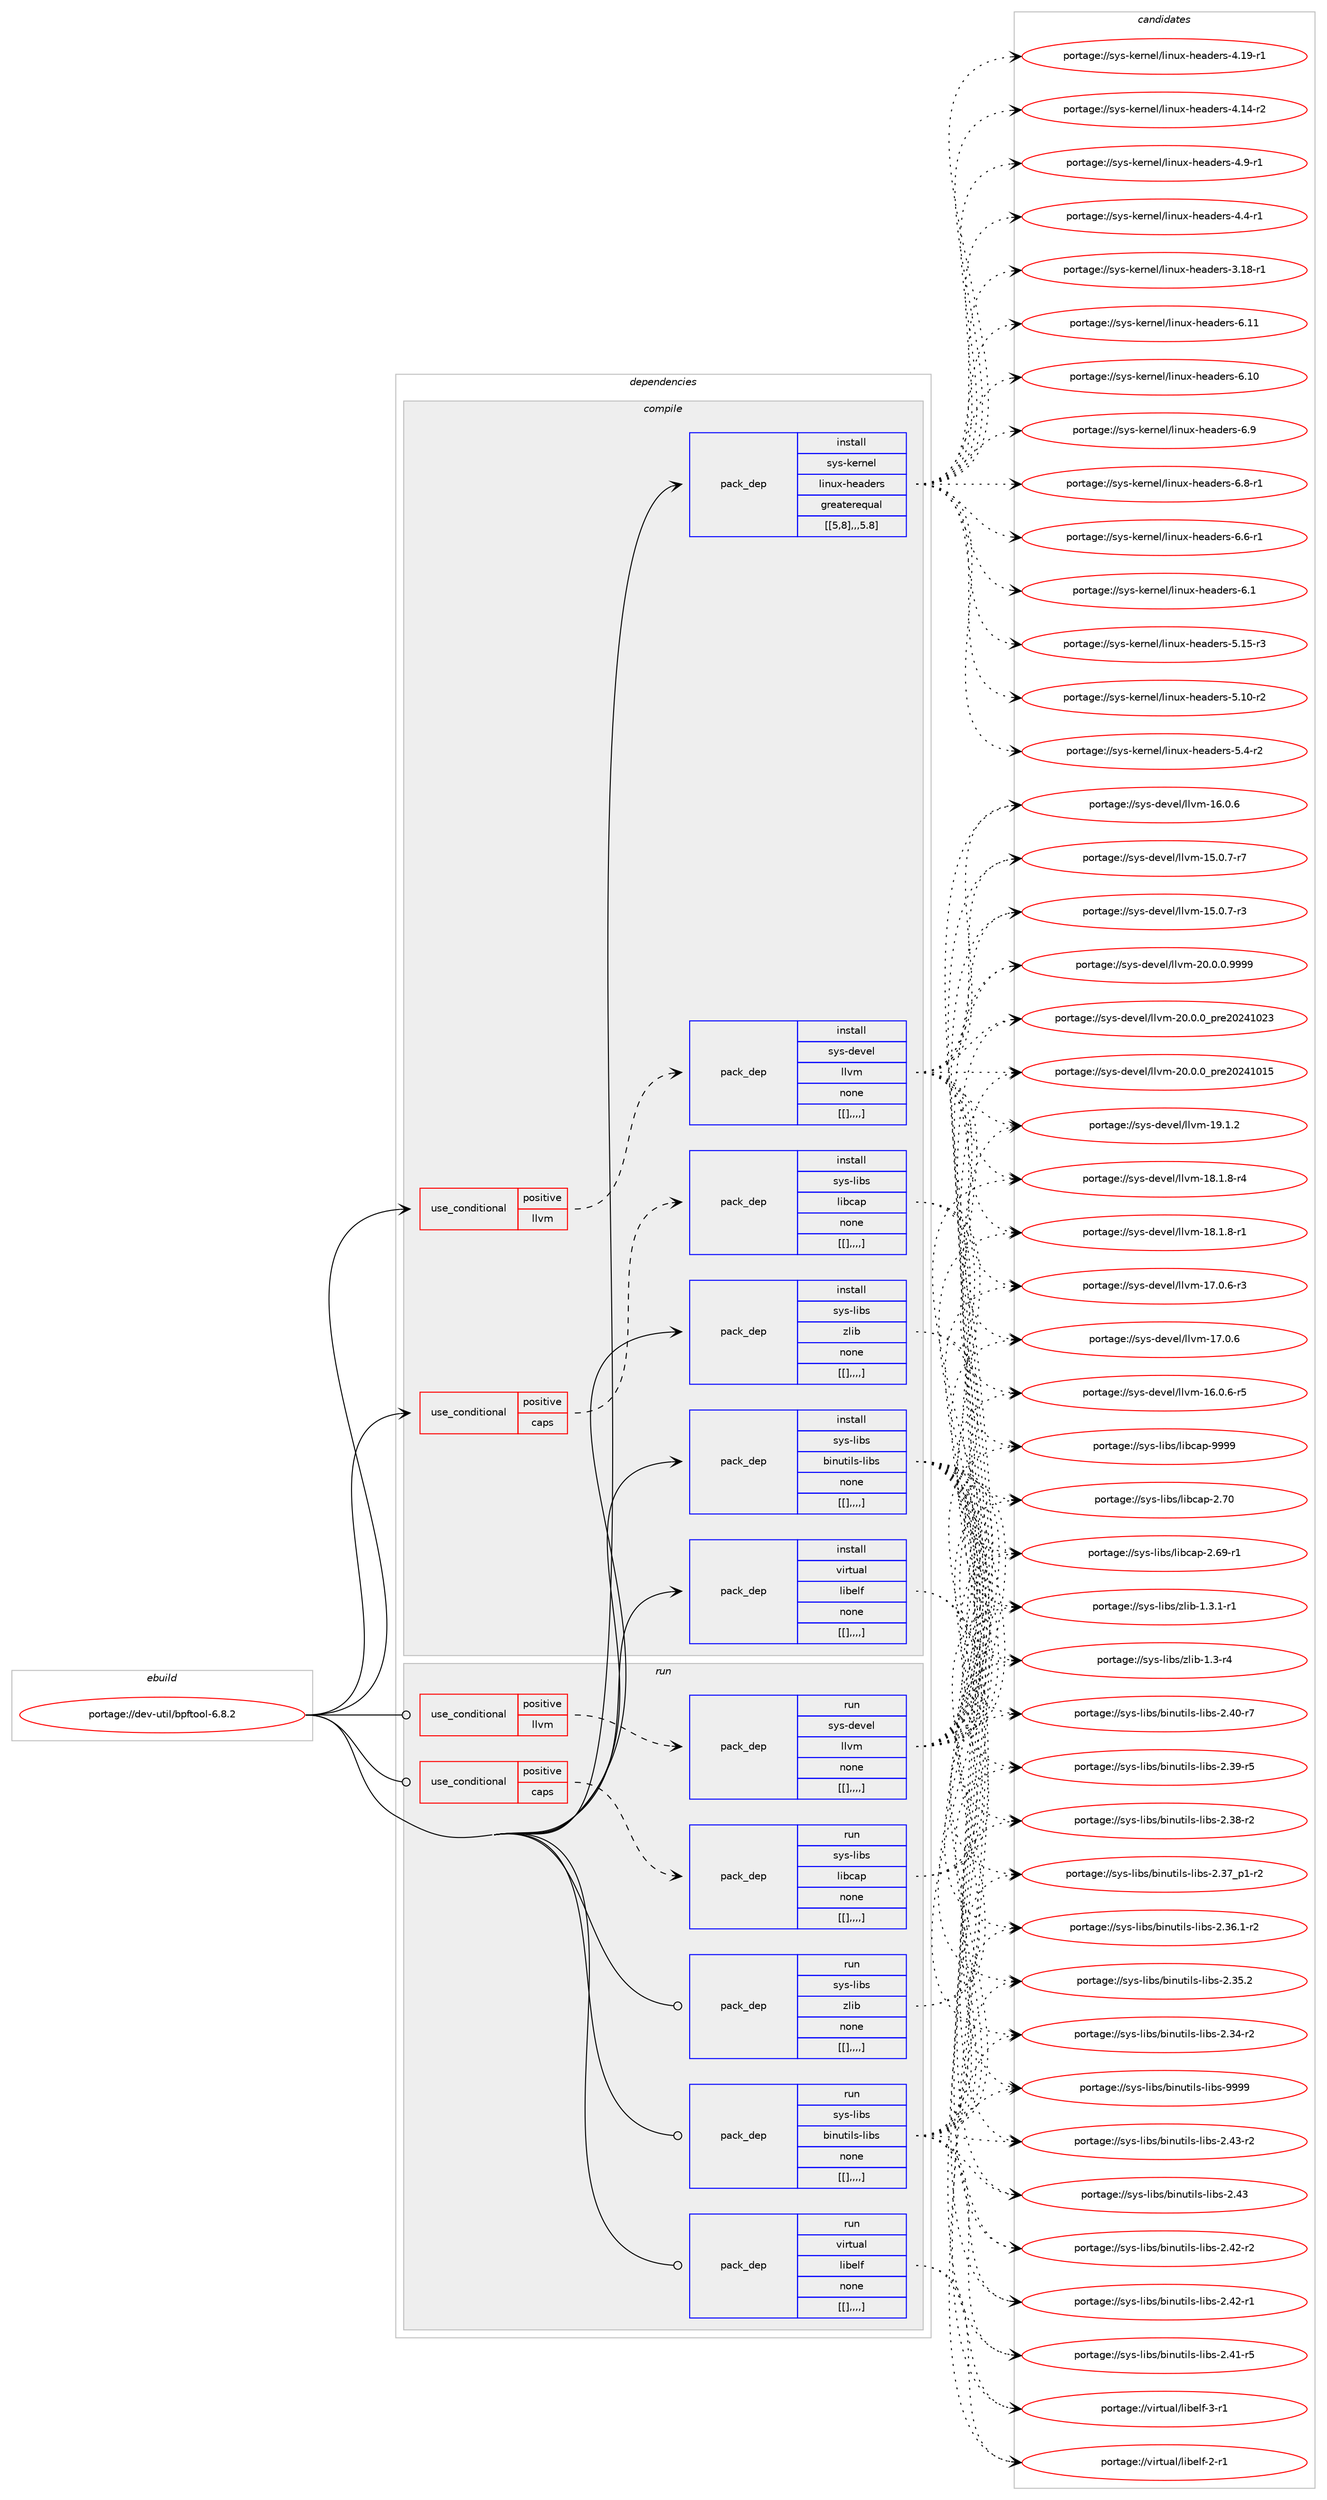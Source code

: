 digraph prolog {

# *************
# Graph options
# *************

newrank=true;
concentrate=true;
compound=true;
graph [rankdir=LR,fontname=Helvetica,fontsize=10,ranksep=1.5];#, ranksep=2.5, nodesep=0.2];
edge  [arrowhead=vee];
node  [fontname=Helvetica,fontsize=10];

# **********
# The ebuild
# **********

subgraph cluster_leftcol {
color=gray;
label=<<i>ebuild</i>>;
id [label="portage://dev-util/bpftool-6.8.2", color=red, width=4, href="../dev-util/bpftool-6.8.2.svg"];
}

# ****************
# The dependencies
# ****************

subgraph cluster_midcol {
color=gray;
label=<<i>dependencies</i>>;
subgraph cluster_compile {
fillcolor="#eeeeee";
style=filled;
label=<<i>compile</i>>;
subgraph cond64146 {
dependency223452 [label=<<TABLE BORDER="0" CELLBORDER="1" CELLSPACING="0" CELLPADDING="4"><TR><TD ROWSPAN="3" CELLPADDING="10">use_conditional</TD></TR><TR><TD>positive</TD></TR><TR><TD>caps</TD></TR></TABLE>>, shape=none, color=red];
subgraph pack157796 {
dependency223460 [label=<<TABLE BORDER="0" CELLBORDER="1" CELLSPACING="0" CELLPADDING="4" WIDTH="220"><TR><TD ROWSPAN="6" CELLPADDING="30">pack_dep</TD></TR><TR><TD WIDTH="110">install</TD></TR><TR><TD>sys-libs</TD></TR><TR><TD>libcap</TD></TR><TR><TD>none</TD></TR><TR><TD>[[],,,,]</TD></TR></TABLE>>, shape=none, color=blue];
}
dependency223452:e -> dependency223460:w [weight=20,style="dashed",arrowhead="vee"];
}
id:e -> dependency223452:w [weight=20,style="solid",arrowhead="vee"];
subgraph cond64152 {
dependency223466 [label=<<TABLE BORDER="0" CELLBORDER="1" CELLSPACING="0" CELLPADDING="4"><TR><TD ROWSPAN="3" CELLPADDING="10">use_conditional</TD></TR><TR><TD>positive</TD></TR><TR><TD>llvm</TD></TR></TABLE>>, shape=none, color=red];
subgraph pack157809 {
dependency223471 [label=<<TABLE BORDER="0" CELLBORDER="1" CELLSPACING="0" CELLPADDING="4" WIDTH="220"><TR><TD ROWSPAN="6" CELLPADDING="30">pack_dep</TD></TR><TR><TD WIDTH="110">install</TD></TR><TR><TD>sys-devel</TD></TR><TR><TD>llvm</TD></TR><TR><TD>none</TD></TR><TR><TD>[[],,,,]</TD></TR></TABLE>>, shape=none, color=blue];
}
dependency223466:e -> dependency223471:w [weight=20,style="dashed",arrowhead="vee"];
}
id:e -> dependency223466:w [weight=20,style="solid",arrowhead="vee"];
subgraph pack157818 {
dependency223481 [label=<<TABLE BORDER="0" CELLBORDER="1" CELLSPACING="0" CELLPADDING="4" WIDTH="220"><TR><TD ROWSPAN="6" CELLPADDING="30">pack_dep</TD></TR><TR><TD WIDTH="110">install</TD></TR><TR><TD>sys-kernel</TD></TR><TR><TD>linux-headers</TD></TR><TR><TD>greaterequal</TD></TR><TR><TD>[[5,8],,,5.8]</TD></TR></TABLE>>, shape=none, color=blue];
}
id:e -> dependency223481:w [weight=20,style="solid",arrowhead="vee"];
subgraph pack157821 {
dependency223486 [label=<<TABLE BORDER="0" CELLBORDER="1" CELLSPACING="0" CELLPADDING="4" WIDTH="220"><TR><TD ROWSPAN="6" CELLPADDING="30">pack_dep</TD></TR><TR><TD WIDTH="110">install</TD></TR><TR><TD>sys-libs</TD></TR><TR><TD>binutils-libs</TD></TR><TR><TD>none</TD></TR><TR><TD>[[],,,,]</TD></TR></TABLE>>, shape=none, color=blue];
}
id:e -> dependency223486:w [weight=20,style="solid",arrowhead="vee"];
subgraph pack157825 {
dependency223490 [label=<<TABLE BORDER="0" CELLBORDER="1" CELLSPACING="0" CELLPADDING="4" WIDTH="220"><TR><TD ROWSPAN="6" CELLPADDING="30">pack_dep</TD></TR><TR><TD WIDTH="110">install</TD></TR><TR><TD>sys-libs</TD></TR><TR><TD>zlib</TD></TR><TR><TD>none</TD></TR><TR><TD>[[],,,,]</TD></TR></TABLE>>, shape=none, color=blue];
}
id:e -> dependency223490:w [weight=20,style="solid",arrowhead="vee"];
subgraph pack157831 {
dependency223495 [label=<<TABLE BORDER="0" CELLBORDER="1" CELLSPACING="0" CELLPADDING="4" WIDTH="220"><TR><TD ROWSPAN="6" CELLPADDING="30">pack_dep</TD></TR><TR><TD WIDTH="110">install</TD></TR><TR><TD>virtual</TD></TR><TR><TD>libelf</TD></TR><TR><TD>none</TD></TR><TR><TD>[[],,,,]</TD></TR></TABLE>>, shape=none, color=blue];
}
id:e -> dependency223495:w [weight=20,style="solid",arrowhead="vee"];
}
subgraph cluster_compileandrun {
fillcolor="#eeeeee";
style=filled;
label=<<i>compile and run</i>>;
}
subgraph cluster_run {
fillcolor="#eeeeee";
style=filled;
label=<<i>run</i>>;
subgraph cond64159 {
dependency223503 [label=<<TABLE BORDER="0" CELLBORDER="1" CELLSPACING="0" CELLPADDING="4"><TR><TD ROWSPAN="3" CELLPADDING="10">use_conditional</TD></TR><TR><TD>positive</TD></TR><TR><TD>caps</TD></TR></TABLE>>, shape=none, color=red];
subgraph pack157837 {
dependency223510 [label=<<TABLE BORDER="0" CELLBORDER="1" CELLSPACING="0" CELLPADDING="4" WIDTH="220"><TR><TD ROWSPAN="6" CELLPADDING="30">pack_dep</TD></TR><TR><TD WIDTH="110">run</TD></TR><TR><TD>sys-libs</TD></TR><TR><TD>libcap</TD></TR><TR><TD>none</TD></TR><TR><TD>[[],,,,]</TD></TR></TABLE>>, shape=none, color=blue];
}
dependency223503:e -> dependency223510:w [weight=20,style="dashed",arrowhead="vee"];
}
id:e -> dependency223503:w [weight=20,style="solid",arrowhead="odot"];
subgraph cond64162 {
dependency223522 [label=<<TABLE BORDER="0" CELLBORDER="1" CELLSPACING="0" CELLPADDING="4"><TR><TD ROWSPAN="3" CELLPADDING="10">use_conditional</TD></TR><TR><TD>positive</TD></TR><TR><TD>llvm</TD></TR></TABLE>>, shape=none, color=red];
subgraph pack157852 {
dependency223527 [label=<<TABLE BORDER="0" CELLBORDER="1" CELLSPACING="0" CELLPADDING="4" WIDTH="220"><TR><TD ROWSPAN="6" CELLPADDING="30">pack_dep</TD></TR><TR><TD WIDTH="110">run</TD></TR><TR><TD>sys-devel</TD></TR><TR><TD>llvm</TD></TR><TR><TD>none</TD></TR><TR><TD>[[],,,,]</TD></TR></TABLE>>, shape=none, color=blue];
}
dependency223522:e -> dependency223527:w [weight=20,style="dashed",arrowhead="vee"];
}
id:e -> dependency223522:w [weight=20,style="solid",arrowhead="odot"];
subgraph pack157862 {
dependency223541 [label=<<TABLE BORDER="0" CELLBORDER="1" CELLSPACING="0" CELLPADDING="4" WIDTH="220"><TR><TD ROWSPAN="6" CELLPADDING="30">pack_dep</TD></TR><TR><TD WIDTH="110">run</TD></TR><TR><TD>sys-libs</TD></TR><TR><TD>binutils-libs</TD></TR><TR><TD>none</TD></TR><TR><TD>[[],,,,]</TD></TR></TABLE>>, shape=none, color=blue];
}
id:e -> dependency223541:w [weight=20,style="solid",arrowhead="odot"];
subgraph pack157868 {
dependency223550 [label=<<TABLE BORDER="0" CELLBORDER="1" CELLSPACING="0" CELLPADDING="4" WIDTH="220"><TR><TD ROWSPAN="6" CELLPADDING="30">pack_dep</TD></TR><TR><TD WIDTH="110">run</TD></TR><TR><TD>sys-libs</TD></TR><TR><TD>zlib</TD></TR><TR><TD>none</TD></TR><TR><TD>[[],,,,]</TD></TR></TABLE>>, shape=none, color=blue];
}
id:e -> dependency223550:w [weight=20,style="solid",arrowhead="odot"];
subgraph pack157872 {
dependency223559 [label=<<TABLE BORDER="0" CELLBORDER="1" CELLSPACING="0" CELLPADDING="4" WIDTH="220"><TR><TD ROWSPAN="6" CELLPADDING="30">pack_dep</TD></TR><TR><TD WIDTH="110">run</TD></TR><TR><TD>virtual</TD></TR><TR><TD>libelf</TD></TR><TR><TD>none</TD></TR><TR><TD>[[],,,,]</TD></TR></TABLE>>, shape=none, color=blue];
}
id:e -> dependency223559:w [weight=20,style="solid",arrowhead="odot"];
}
}

# **************
# The candidates
# **************

subgraph cluster_choices {
rank=same;
color=gray;
label=<<i>candidates</i>>;

subgraph choice157724 {
color=black;
nodesep=1;
choice1151211154510810598115471081059899971124557575757 [label="portage://sys-libs/libcap-9999", color=red, width=4,href="../sys-libs/libcap-9999.svg"];
choice1151211154510810598115471081059899971124550465548 [label="portage://sys-libs/libcap-2.70", color=red, width=4,href="../sys-libs/libcap-2.70.svg"];
choice11512111545108105981154710810598999711245504654574511449 [label="portage://sys-libs/libcap-2.69-r1", color=red, width=4,href="../sys-libs/libcap-2.69-r1.svg"];
dependency223460:e -> choice1151211154510810598115471081059899971124557575757:w [style=dotted,weight="100"];
dependency223460:e -> choice1151211154510810598115471081059899971124550465548:w [style=dotted,weight="100"];
dependency223460:e -> choice11512111545108105981154710810598999711245504654574511449:w [style=dotted,weight="100"];
}
subgraph choice157728 {
color=black;
nodesep=1;
choice1151211154510010111810110847108108118109455048464846484657575757 [label="portage://sys-devel/llvm-20.0.0.9999", color=red, width=4,href="../sys-devel/llvm-20.0.0.9999.svg"];
choice115121115451001011181011084710810811810945504846484648951121141015048505249485051 [label="portage://sys-devel/llvm-20.0.0_pre20241023", color=red, width=4,href="../sys-devel/llvm-20.0.0_pre20241023.svg"];
choice115121115451001011181011084710810811810945504846484648951121141015048505249484953 [label="portage://sys-devel/llvm-20.0.0_pre20241015", color=red, width=4,href="../sys-devel/llvm-20.0.0_pre20241015.svg"];
choice115121115451001011181011084710810811810945495746494650 [label="portage://sys-devel/llvm-19.1.2", color=red, width=4,href="../sys-devel/llvm-19.1.2.svg"];
choice1151211154510010111810110847108108118109454956464946564511452 [label="portage://sys-devel/llvm-18.1.8-r4", color=red, width=4,href="../sys-devel/llvm-18.1.8-r4.svg"];
choice1151211154510010111810110847108108118109454956464946564511449 [label="portage://sys-devel/llvm-18.1.8-r1", color=red, width=4,href="../sys-devel/llvm-18.1.8-r1.svg"];
choice1151211154510010111810110847108108118109454955464846544511451 [label="portage://sys-devel/llvm-17.0.6-r3", color=red, width=4,href="../sys-devel/llvm-17.0.6-r3.svg"];
choice115121115451001011181011084710810811810945495546484654 [label="portage://sys-devel/llvm-17.0.6", color=red, width=4,href="../sys-devel/llvm-17.0.6.svg"];
choice1151211154510010111810110847108108118109454954464846544511453 [label="portage://sys-devel/llvm-16.0.6-r5", color=red, width=4,href="../sys-devel/llvm-16.0.6-r5.svg"];
choice115121115451001011181011084710810811810945495446484654 [label="portage://sys-devel/llvm-16.0.6", color=red, width=4,href="../sys-devel/llvm-16.0.6.svg"];
choice1151211154510010111810110847108108118109454953464846554511455 [label="portage://sys-devel/llvm-15.0.7-r7", color=red, width=4,href="../sys-devel/llvm-15.0.7-r7.svg"];
choice1151211154510010111810110847108108118109454953464846554511451 [label="portage://sys-devel/llvm-15.0.7-r3", color=red, width=4,href="../sys-devel/llvm-15.0.7-r3.svg"];
dependency223471:e -> choice1151211154510010111810110847108108118109455048464846484657575757:w [style=dotted,weight="100"];
dependency223471:e -> choice115121115451001011181011084710810811810945504846484648951121141015048505249485051:w [style=dotted,weight="100"];
dependency223471:e -> choice115121115451001011181011084710810811810945504846484648951121141015048505249484953:w [style=dotted,weight="100"];
dependency223471:e -> choice115121115451001011181011084710810811810945495746494650:w [style=dotted,weight="100"];
dependency223471:e -> choice1151211154510010111810110847108108118109454956464946564511452:w [style=dotted,weight="100"];
dependency223471:e -> choice1151211154510010111810110847108108118109454956464946564511449:w [style=dotted,weight="100"];
dependency223471:e -> choice1151211154510010111810110847108108118109454955464846544511451:w [style=dotted,weight="100"];
dependency223471:e -> choice115121115451001011181011084710810811810945495546484654:w [style=dotted,weight="100"];
dependency223471:e -> choice1151211154510010111810110847108108118109454954464846544511453:w [style=dotted,weight="100"];
dependency223471:e -> choice115121115451001011181011084710810811810945495446484654:w [style=dotted,weight="100"];
dependency223471:e -> choice1151211154510010111810110847108108118109454953464846554511455:w [style=dotted,weight="100"];
dependency223471:e -> choice1151211154510010111810110847108108118109454953464846554511451:w [style=dotted,weight="100"];
}
subgraph choice157739 {
color=black;
nodesep=1;
choice115121115451071011141101011084710810511011712045104101971001011141154554464949 [label="portage://sys-kernel/linux-headers-6.11", color=red, width=4,href="../sys-kernel/linux-headers-6.11.svg"];
choice115121115451071011141101011084710810511011712045104101971001011141154554464948 [label="portage://sys-kernel/linux-headers-6.10", color=red, width=4,href="../sys-kernel/linux-headers-6.10.svg"];
choice1151211154510710111411010110847108105110117120451041019710010111411545544657 [label="portage://sys-kernel/linux-headers-6.9", color=red, width=4,href="../sys-kernel/linux-headers-6.9.svg"];
choice11512111545107101114110101108471081051101171204510410197100101114115455446564511449 [label="portage://sys-kernel/linux-headers-6.8-r1", color=red, width=4,href="../sys-kernel/linux-headers-6.8-r1.svg"];
choice11512111545107101114110101108471081051101171204510410197100101114115455446544511449 [label="portage://sys-kernel/linux-headers-6.6-r1", color=red, width=4,href="../sys-kernel/linux-headers-6.6-r1.svg"];
choice1151211154510710111411010110847108105110117120451041019710010111411545544649 [label="portage://sys-kernel/linux-headers-6.1", color=red, width=4,href="../sys-kernel/linux-headers-6.1.svg"];
choice1151211154510710111411010110847108105110117120451041019710010111411545534649534511451 [label="portage://sys-kernel/linux-headers-5.15-r3", color=red, width=4,href="../sys-kernel/linux-headers-5.15-r3.svg"];
choice1151211154510710111411010110847108105110117120451041019710010111411545534649484511450 [label="portage://sys-kernel/linux-headers-5.10-r2", color=red, width=4,href="../sys-kernel/linux-headers-5.10-r2.svg"];
choice11512111545107101114110101108471081051101171204510410197100101114115455346524511450 [label="portage://sys-kernel/linux-headers-5.4-r2", color=red, width=4,href="../sys-kernel/linux-headers-5.4-r2.svg"];
choice1151211154510710111411010110847108105110117120451041019710010111411545524649574511449 [label="portage://sys-kernel/linux-headers-4.19-r1", color=red, width=4,href="../sys-kernel/linux-headers-4.19-r1.svg"];
choice1151211154510710111411010110847108105110117120451041019710010111411545524649524511450 [label="portage://sys-kernel/linux-headers-4.14-r2", color=red, width=4,href="../sys-kernel/linux-headers-4.14-r2.svg"];
choice11512111545107101114110101108471081051101171204510410197100101114115455246574511449 [label="portage://sys-kernel/linux-headers-4.9-r1", color=red, width=4,href="../sys-kernel/linux-headers-4.9-r1.svg"];
choice11512111545107101114110101108471081051101171204510410197100101114115455246524511449 [label="portage://sys-kernel/linux-headers-4.4-r1", color=red, width=4,href="../sys-kernel/linux-headers-4.4-r1.svg"];
choice1151211154510710111411010110847108105110117120451041019710010111411545514649564511449 [label="portage://sys-kernel/linux-headers-3.18-r1", color=red, width=4,href="../sys-kernel/linux-headers-3.18-r1.svg"];
dependency223481:e -> choice115121115451071011141101011084710810511011712045104101971001011141154554464949:w [style=dotted,weight="100"];
dependency223481:e -> choice115121115451071011141101011084710810511011712045104101971001011141154554464948:w [style=dotted,weight="100"];
dependency223481:e -> choice1151211154510710111411010110847108105110117120451041019710010111411545544657:w [style=dotted,weight="100"];
dependency223481:e -> choice11512111545107101114110101108471081051101171204510410197100101114115455446564511449:w [style=dotted,weight="100"];
dependency223481:e -> choice11512111545107101114110101108471081051101171204510410197100101114115455446544511449:w [style=dotted,weight="100"];
dependency223481:e -> choice1151211154510710111411010110847108105110117120451041019710010111411545544649:w [style=dotted,weight="100"];
dependency223481:e -> choice1151211154510710111411010110847108105110117120451041019710010111411545534649534511451:w [style=dotted,weight="100"];
dependency223481:e -> choice1151211154510710111411010110847108105110117120451041019710010111411545534649484511450:w [style=dotted,weight="100"];
dependency223481:e -> choice11512111545107101114110101108471081051101171204510410197100101114115455346524511450:w [style=dotted,weight="100"];
dependency223481:e -> choice1151211154510710111411010110847108105110117120451041019710010111411545524649574511449:w [style=dotted,weight="100"];
dependency223481:e -> choice1151211154510710111411010110847108105110117120451041019710010111411545524649524511450:w [style=dotted,weight="100"];
dependency223481:e -> choice11512111545107101114110101108471081051101171204510410197100101114115455246574511449:w [style=dotted,weight="100"];
dependency223481:e -> choice11512111545107101114110101108471081051101171204510410197100101114115455246524511449:w [style=dotted,weight="100"];
dependency223481:e -> choice1151211154510710111411010110847108105110117120451041019710010111411545514649564511449:w [style=dotted,weight="100"];
}
subgraph choice157757 {
color=black;
nodesep=1;
choice1151211154510810598115479810511011711610510811545108105981154557575757 [label="portage://sys-libs/binutils-libs-9999", color=red, width=4,href="../sys-libs/binutils-libs-9999.svg"];
choice11512111545108105981154798105110117116105108115451081059811545504652514511450 [label="portage://sys-libs/binutils-libs-2.43-r2", color=red, width=4,href="../sys-libs/binutils-libs-2.43-r2.svg"];
choice1151211154510810598115479810511011711610510811545108105981154550465251 [label="portage://sys-libs/binutils-libs-2.43", color=red, width=4,href="../sys-libs/binutils-libs-2.43.svg"];
choice11512111545108105981154798105110117116105108115451081059811545504652504511450 [label="portage://sys-libs/binutils-libs-2.42-r2", color=red, width=4,href="../sys-libs/binutils-libs-2.42-r2.svg"];
choice11512111545108105981154798105110117116105108115451081059811545504652504511449 [label="portage://sys-libs/binutils-libs-2.42-r1", color=red, width=4,href="../sys-libs/binutils-libs-2.42-r1.svg"];
choice11512111545108105981154798105110117116105108115451081059811545504652494511453 [label="portage://sys-libs/binutils-libs-2.41-r5", color=red, width=4,href="../sys-libs/binutils-libs-2.41-r5.svg"];
choice11512111545108105981154798105110117116105108115451081059811545504652484511455 [label="portage://sys-libs/binutils-libs-2.40-r7", color=red, width=4,href="../sys-libs/binutils-libs-2.40-r7.svg"];
choice11512111545108105981154798105110117116105108115451081059811545504651574511453 [label="portage://sys-libs/binutils-libs-2.39-r5", color=red, width=4,href="../sys-libs/binutils-libs-2.39-r5.svg"];
choice11512111545108105981154798105110117116105108115451081059811545504651564511450 [label="portage://sys-libs/binutils-libs-2.38-r2", color=red, width=4,href="../sys-libs/binutils-libs-2.38-r2.svg"];
choice115121115451081059811547981051101171161051081154510810598115455046515595112494511450 [label="portage://sys-libs/binutils-libs-2.37_p1-r2", color=red, width=4,href="../sys-libs/binutils-libs-2.37_p1-r2.svg"];
choice115121115451081059811547981051101171161051081154510810598115455046515446494511450 [label="portage://sys-libs/binutils-libs-2.36.1-r2", color=red, width=4,href="../sys-libs/binutils-libs-2.36.1-r2.svg"];
choice11512111545108105981154798105110117116105108115451081059811545504651534650 [label="portage://sys-libs/binutils-libs-2.35.2", color=red, width=4,href="../sys-libs/binutils-libs-2.35.2.svg"];
choice11512111545108105981154798105110117116105108115451081059811545504651524511450 [label="portage://sys-libs/binutils-libs-2.34-r2", color=red, width=4,href="../sys-libs/binutils-libs-2.34-r2.svg"];
dependency223486:e -> choice1151211154510810598115479810511011711610510811545108105981154557575757:w [style=dotted,weight="100"];
dependency223486:e -> choice11512111545108105981154798105110117116105108115451081059811545504652514511450:w [style=dotted,weight="100"];
dependency223486:e -> choice1151211154510810598115479810511011711610510811545108105981154550465251:w [style=dotted,weight="100"];
dependency223486:e -> choice11512111545108105981154798105110117116105108115451081059811545504652504511450:w [style=dotted,weight="100"];
dependency223486:e -> choice11512111545108105981154798105110117116105108115451081059811545504652504511449:w [style=dotted,weight="100"];
dependency223486:e -> choice11512111545108105981154798105110117116105108115451081059811545504652494511453:w [style=dotted,weight="100"];
dependency223486:e -> choice11512111545108105981154798105110117116105108115451081059811545504652484511455:w [style=dotted,weight="100"];
dependency223486:e -> choice11512111545108105981154798105110117116105108115451081059811545504651574511453:w [style=dotted,weight="100"];
dependency223486:e -> choice11512111545108105981154798105110117116105108115451081059811545504651564511450:w [style=dotted,weight="100"];
dependency223486:e -> choice115121115451081059811547981051101171161051081154510810598115455046515595112494511450:w [style=dotted,weight="100"];
dependency223486:e -> choice115121115451081059811547981051101171161051081154510810598115455046515446494511450:w [style=dotted,weight="100"];
dependency223486:e -> choice11512111545108105981154798105110117116105108115451081059811545504651534650:w [style=dotted,weight="100"];
dependency223486:e -> choice11512111545108105981154798105110117116105108115451081059811545504651524511450:w [style=dotted,weight="100"];
}
subgraph choice157776 {
color=black;
nodesep=1;
choice115121115451081059811547122108105984549465146494511449 [label="portage://sys-libs/zlib-1.3.1-r1", color=red, width=4,href="../sys-libs/zlib-1.3.1-r1.svg"];
choice11512111545108105981154712210810598454946514511452 [label="portage://sys-libs/zlib-1.3-r4", color=red, width=4,href="../sys-libs/zlib-1.3-r4.svg"];
dependency223490:e -> choice115121115451081059811547122108105984549465146494511449:w [style=dotted,weight="100"];
dependency223490:e -> choice11512111545108105981154712210810598454946514511452:w [style=dotted,weight="100"];
}
subgraph choice157784 {
color=black;
nodesep=1;
choice11810511411611797108471081059810110810245514511449 [label="portage://virtual/libelf-3-r1", color=red, width=4,href="../virtual/libelf-3-r1.svg"];
choice11810511411611797108471081059810110810245504511449 [label="portage://virtual/libelf-2-r1", color=red, width=4,href="../virtual/libelf-2-r1.svg"];
dependency223495:e -> choice11810511411611797108471081059810110810245514511449:w [style=dotted,weight="100"];
dependency223495:e -> choice11810511411611797108471081059810110810245504511449:w [style=dotted,weight="100"];
}
subgraph choice157793 {
color=black;
nodesep=1;
choice1151211154510810598115471081059899971124557575757 [label="portage://sys-libs/libcap-9999", color=red, width=4,href="../sys-libs/libcap-9999.svg"];
choice1151211154510810598115471081059899971124550465548 [label="portage://sys-libs/libcap-2.70", color=red, width=4,href="../sys-libs/libcap-2.70.svg"];
choice11512111545108105981154710810598999711245504654574511449 [label="portage://sys-libs/libcap-2.69-r1", color=red, width=4,href="../sys-libs/libcap-2.69-r1.svg"];
dependency223510:e -> choice1151211154510810598115471081059899971124557575757:w [style=dotted,weight="100"];
dependency223510:e -> choice1151211154510810598115471081059899971124550465548:w [style=dotted,weight="100"];
dependency223510:e -> choice11512111545108105981154710810598999711245504654574511449:w [style=dotted,weight="100"];
}
subgraph choice157795 {
color=black;
nodesep=1;
choice1151211154510010111810110847108108118109455048464846484657575757 [label="portage://sys-devel/llvm-20.0.0.9999", color=red, width=4,href="../sys-devel/llvm-20.0.0.9999.svg"];
choice115121115451001011181011084710810811810945504846484648951121141015048505249485051 [label="portage://sys-devel/llvm-20.0.0_pre20241023", color=red, width=4,href="../sys-devel/llvm-20.0.0_pre20241023.svg"];
choice115121115451001011181011084710810811810945504846484648951121141015048505249484953 [label="portage://sys-devel/llvm-20.0.0_pre20241015", color=red, width=4,href="../sys-devel/llvm-20.0.0_pre20241015.svg"];
choice115121115451001011181011084710810811810945495746494650 [label="portage://sys-devel/llvm-19.1.2", color=red, width=4,href="../sys-devel/llvm-19.1.2.svg"];
choice1151211154510010111810110847108108118109454956464946564511452 [label="portage://sys-devel/llvm-18.1.8-r4", color=red, width=4,href="../sys-devel/llvm-18.1.8-r4.svg"];
choice1151211154510010111810110847108108118109454956464946564511449 [label="portage://sys-devel/llvm-18.1.8-r1", color=red, width=4,href="../sys-devel/llvm-18.1.8-r1.svg"];
choice1151211154510010111810110847108108118109454955464846544511451 [label="portage://sys-devel/llvm-17.0.6-r3", color=red, width=4,href="../sys-devel/llvm-17.0.6-r3.svg"];
choice115121115451001011181011084710810811810945495546484654 [label="portage://sys-devel/llvm-17.0.6", color=red, width=4,href="../sys-devel/llvm-17.0.6.svg"];
choice1151211154510010111810110847108108118109454954464846544511453 [label="portage://sys-devel/llvm-16.0.6-r5", color=red, width=4,href="../sys-devel/llvm-16.0.6-r5.svg"];
choice115121115451001011181011084710810811810945495446484654 [label="portage://sys-devel/llvm-16.0.6", color=red, width=4,href="../sys-devel/llvm-16.0.6.svg"];
choice1151211154510010111810110847108108118109454953464846554511455 [label="portage://sys-devel/llvm-15.0.7-r7", color=red, width=4,href="../sys-devel/llvm-15.0.7-r7.svg"];
choice1151211154510010111810110847108108118109454953464846554511451 [label="portage://sys-devel/llvm-15.0.7-r3", color=red, width=4,href="../sys-devel/llvm-15.0.7-r3.svg"];
dependency223527:e -> choice1151211154510010111810110847108108118109455048464846484657575757:w [style=dotted,weight="100"];
dependency223527:e -> choice115121115451001011181011084710810811810945504846484648951121141015048505249485051:w [style=dotted,weight="100"];
dependency223527:e -> choice115121115451001011181011084710810811810945504846484648951121141015048505249484953:w [style=dotted,weight="100"];
dependency223527:e -> choice115121115451001011181011084710810811810945495746494650:w [style=dotted,weight="100"];
dependency223527:e -> choice1151211154510010111810110847108108118109454956464946564511452:w [style=dotted,weight="100"];
dependency223527:e -> choice1151211154510010111810110847108108118109454956464946564511449:w [style=dotted,weight="100"];
dependency223527:e -> choice1151211154510010111810110847108108118109454955464846544511451:w [style=dotted,weight="100"];
dependency223527:e -> choice115121115451001011181011084710810811810945495546484654:w [style=dotted,weight="100"];
dependency223527:e -> choice1151211154510010111810110847108108118109454954464846544511453:w [style=dotted,weight="100"];
dependency223527:e -> choice115121115451001011181011084710810811810945495446484654:w [style=dotted,weight="100"];
dependency223527:e -> choice1151211154510010111810110847108108118109454953464846554511455:w [style=dotted,weight="100"];
dependency223527:e -> choice1151211154510010111810110847108108118109454953464846554511451:w [style=dotted,weight="100"];
}
subgraph choice157815 {
color=black;
nodesep=1;
choice1151211154510810598115479810511011711610510811545108105981154557575757 [label="portage://sys-libs/binutils-libs-9999", color=red, width=4,href="../sys-libs/binutils-libs-9999.svg"];
choice11512111545108105981154798105110117116105108115451081059811545504652514511450 [label="portage://sys-libs/binutils-libs-2.43-r2", color=red, width=4,href="../sys-libs/binutils-libs-2.43-r2.svg"];
choice1151211154510810598115479810511011711610510811545108105981154550465251 [label="portage://sys-libs/binutils-libs-2.43", color=red, width=4,href="../sys-libs/binutils-libs-2.43.svg"];
choice11512111545108105981154798105110117116105108115451081059811545504652504511450 [label="portage://sys-libs/binutils-libs-2.42-r2", color=red, width=4,href="../sys-libs/binutils-libs-2.42-r2.svg"];
choice11512111545108105981154798105110117116105108115451081059811545504652504511449 [label="portage://sys-libs/binutils-libs-2.42-r1", color=red, width=4,href="../sys-libs/binutils-libs-2.42-r1.svg"];
choice11512111545108105981154798105110117116105108115451081059811545504652494511453 [label="portage://sys-libs/binutils-libs-2.41-r5", color=red, width=4,href="../sys-libs/binutils-libs-2.41-r5.svg"];
choice11512111545108105981154798105110117116105108115451081059811545504652484511455 [label="portage://sys-libs/binutils-libs-2.40-r7", color=red, width=4,href="../sys-libs/binutils-libs-2.40-r7.svg"];
choice11512111545108105981154798105110117116105108115451081059811545504651574511453 [label="portage://sys-libs/binutils-libs-2.39-r5", color=red, width=4,href="../sys-libs/binutils-libs-2.39-r5.svg"];
choice11512111545108105981154798105110117116105108115451081059811545504651564511450 [label="portage://sys-libs/binutils-libs-2.38-r2", color=red, width=4,href="../sys-libs/binutils-libs-2.38-r2.svg"];
choice115121115451081059811547981051101171161051081154510810598115455046515595112494511450 [label="portage://sys-libs/binutils-libs-2.37_p1-r2", color=red, width=4,href="../sys-libs/binutils-libs-2.37_p1-r2.svg"];
choice115121115451081059811547981051101171161051081154510810598115455046515446494511450 [label="portage://sys-libs/binutils-libs-2.36.1-r2", color=red, width=4,href="../sys-libs/binutils-libs-2.36.1-r2.svg"];
choice11512111545108105981154798105110117116105108115451081059811545504651534650 [label="portage://sys-libs/binutils-libs-2.35.2", color=red, width=4,href="../sys-libs/binutils-libs-2.35.2.svg"];
choice11512111545108105981154798105110117116105108115451081059811545504651524511450 [label="portage://sys-libs/binutils-libs-2.34-r2", color=red, width=4,href="../sys-libs/binutils-libs-2.34-r2.svg"];
dependency223541:e -> choice1151211154510810598115479810511011711610510811545108105981154557575757:w [style=dotted,weight="100"];
dependency223541:e -> choice11512111545108105981154798105110117116105108115451081059811545504652514511450:w [style=dotted,weight="100"];
dependency223541:e -> choice1151211154510810598115479810511011711610510811545108105981154550465251:w [style=dotted,weight="100"];
dependency223541:e -> choice11512111545108105981154798105110117116105108115451081059811545504652504511450:w [style=dotted,weight="100"];
dependency223541:e -> choice11512111545108105981154798105110117116105108115451081059811545504652504511449:w [style=dotted,weight="100"];
dependency223541:e -> choice11512111545108105981154798105110117116105108115451081059811545504652494511453:w [style=dotted,weight="100"];
dependency223541:e -> choice11512111545108105981154798105110117116105108115451081059811545504652484511455:w [style=dotted,weight="100"];
dependency223541:e -> choice11512111545108105981154798105110117116105108115451081059811545504651574511453:w [style=dotted,weight="100"];
dependency223541:e -> choice11512111545108105981154798105110117116105108115451081059811545504651564511450:w [style=dotted,weight="100"];
dependency223541:e -> choice115121115451081059811547981051101171161051081154510810598115455046515595112494511450:w [style=dotted,weight="100"];
dependency223541:e -> choice115121115451081059811547981051101171161051081154510810598115455046515446494511450:w [style=dotted,weight="100"];
dependency223541:e -> choice11512111545108105981154798105110117116105108115451081059811545504651534650:w [style=dotted,weight="100"];
dependency223541:e -> choice11512111545108105981154798105110117116105108115451081059811545504651524511450:w [style=dotted,weight="100"];
}
subgraph choice157827 {
color=black;
nodesep=1;
choice115121115451081059811547122108105984549465146494511449 [label="portage://sys-libs/zlib-1.3.1-r1", color=red, width=4,href="../sys-libs/zlib-1.3.1-r1.svg"];
choice11512111545108105981154712210810598454946514511452 [label="portage://sys-libs/zlib-1.3-r4", color=red, width=4,href="../sys-libs/zlib-1.3-r4.svg"];
dependency223550:e -> choice115121115451081059811547122108105984549465146494511449:w [style=dotted,weight="100"];
dependency223550:e -> choice11512111545108105981154712210810598454946514511452:w [style=dotted,weight="100"];
}
subgraph choice157829 {
color=black;
nodesep=1;
choice11810511411611797108471081059810110810245514511449 [label="portage://virtual/libelf-3-r1", color=red, width=4,href="../virtual/libelf-3-r1.svg"];
choice11810511411611797108471081059810110810245504511449 [label="portage://virtual/libelf-2-r1", color=red, width=4,href="../virtual/libelf-2-r1.svg"];
dependency223559:e -> choice11810511411611797108471081059810110810245514511449:w [style=dotted,weight="100"];
dependency223559:e -> choice11810511411611797108471081059810110810245504511449:w [style=dotted,weight="100"];
}
}

}
